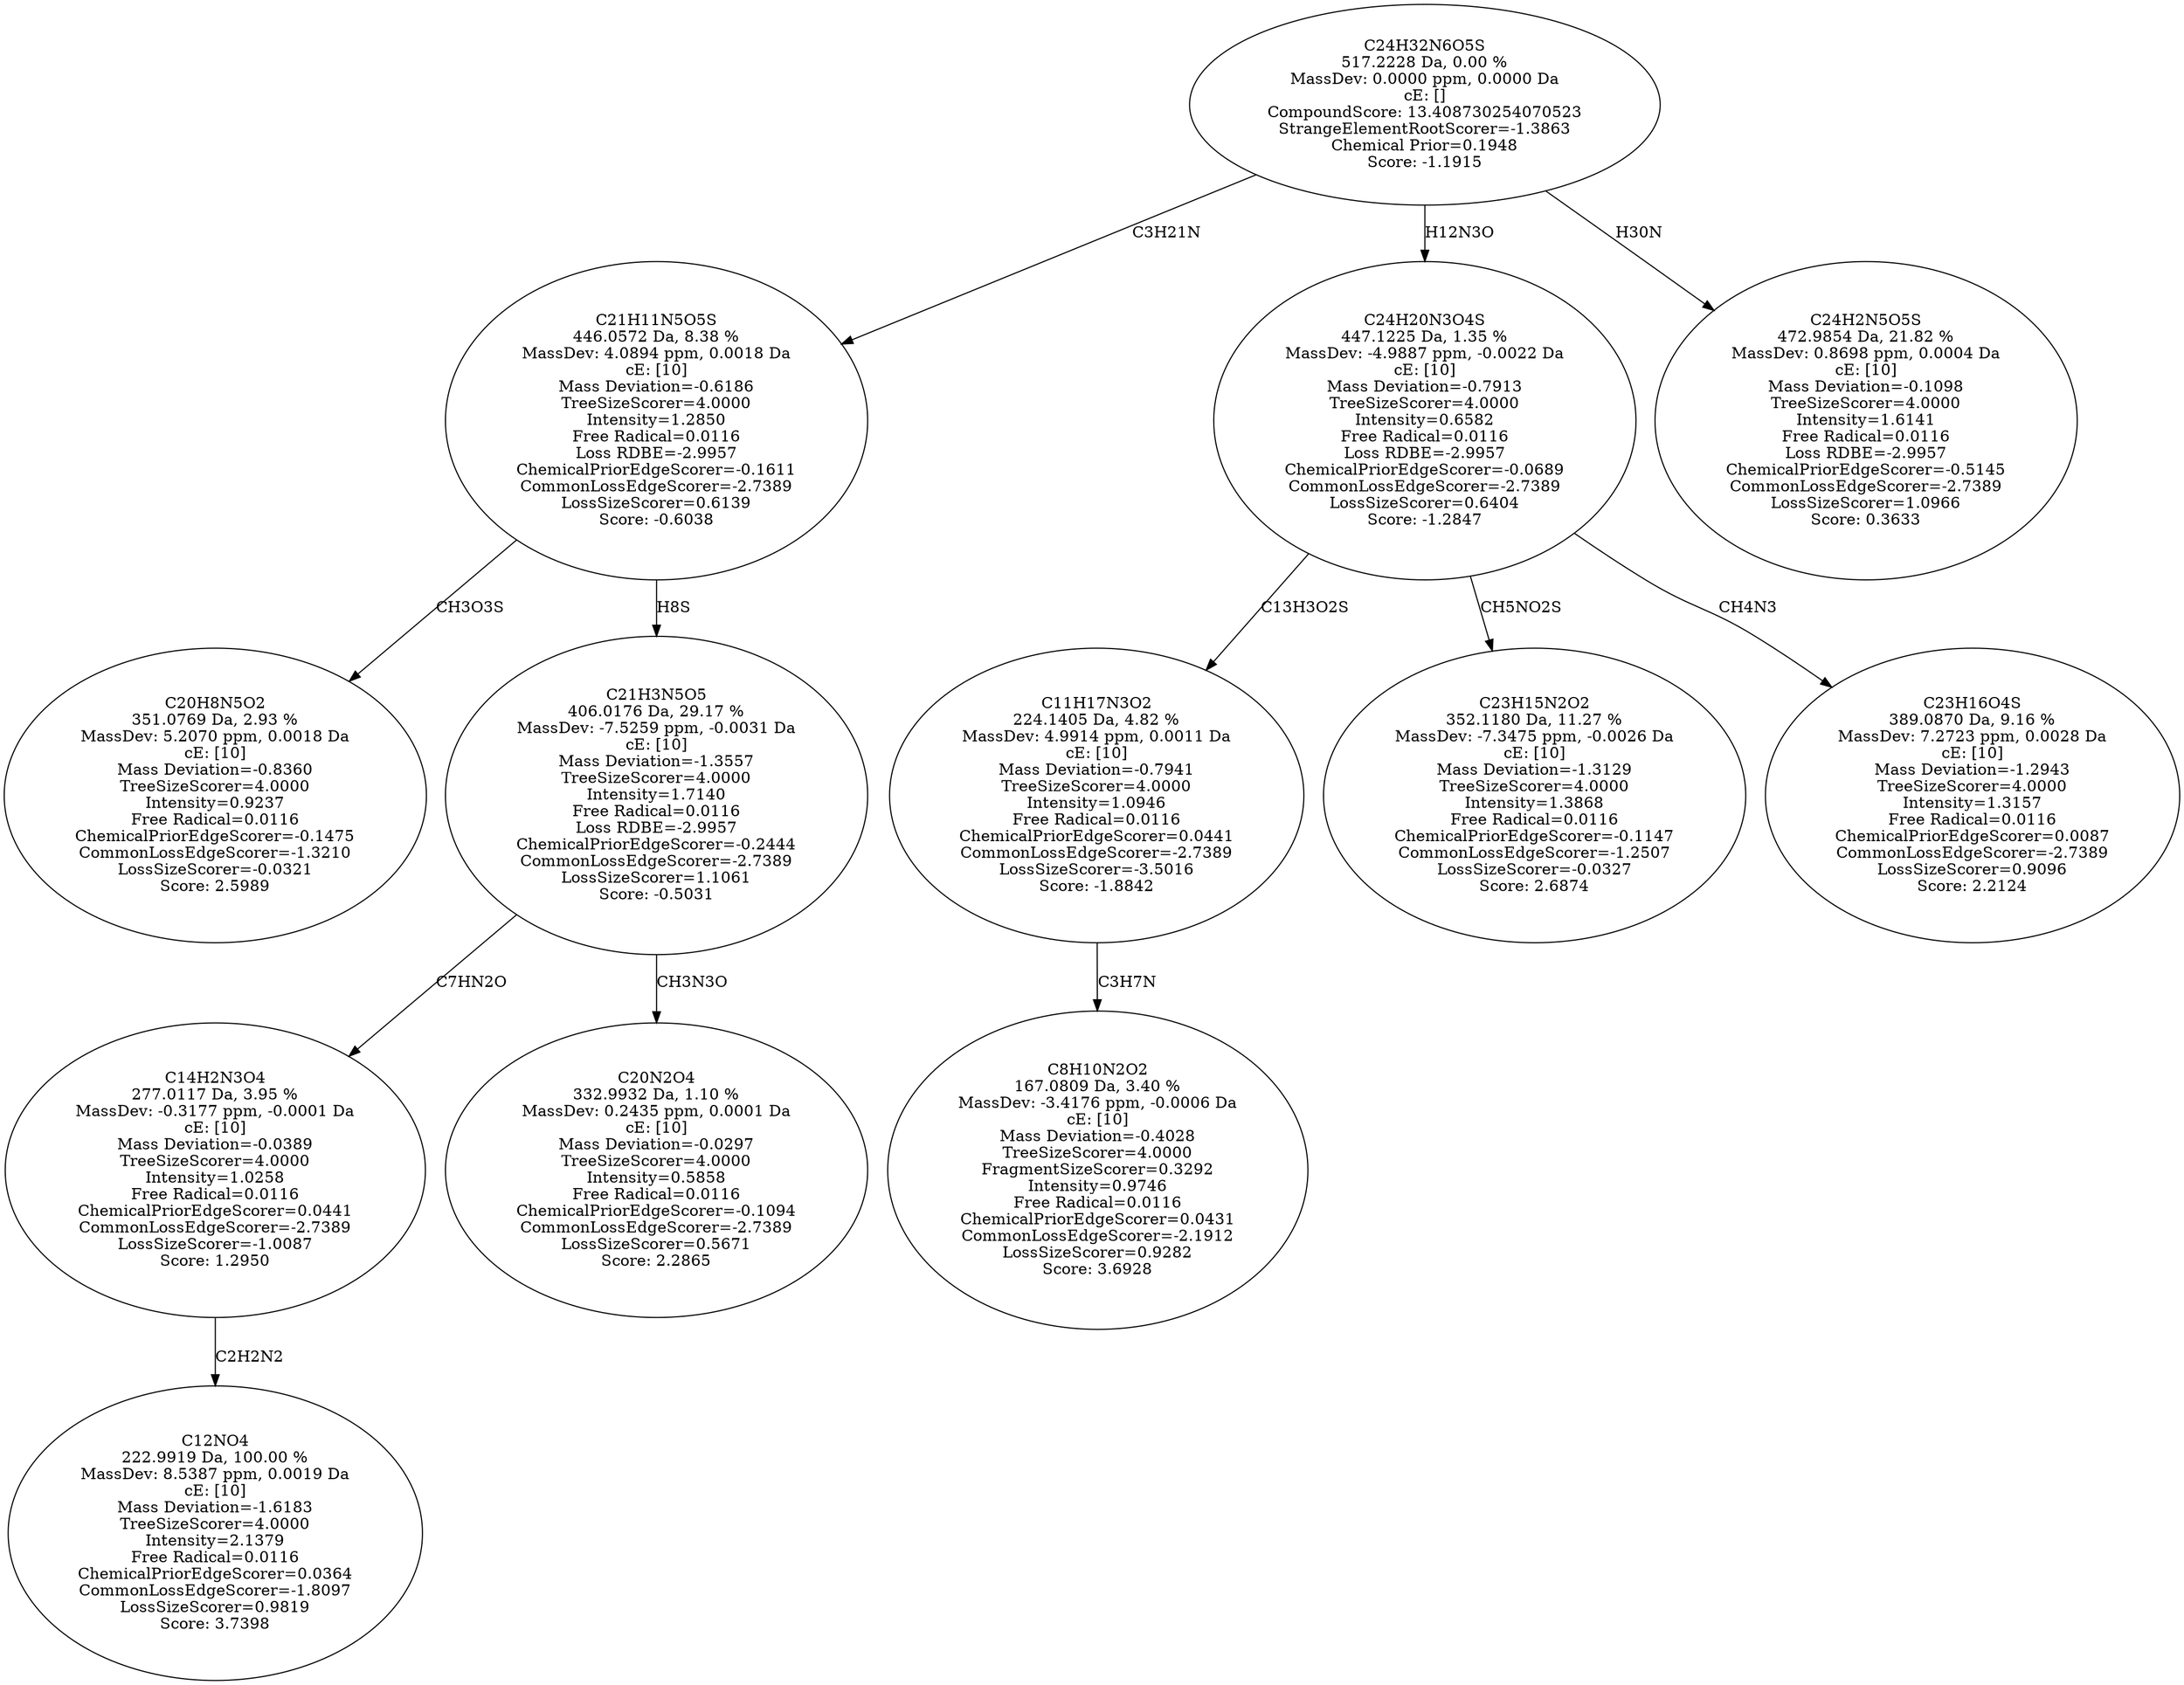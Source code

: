 strict digraph {
v1 [label="C20H8N5O2\n351.0769 Da, 2.93 %\nMassDev: 5.2070 ppm, 0.0018 Da\ncE: [10]\nMass Deviation=-0.8360\nTreeSizeScorer=4.0000\nIntensity=0.9237\nFree Radical=0.0116\nChemicalPriorEdgeScorer=-0.1475\nCommonLossEdgeScorer=-1.3210\nLossSizeScorer=-0.0321\nScore: 2.5989"];
v2 [label="C12NO4\n222.9919 Da, 100.00 %\nMassDev: 8.5387 ppm, 0.0019 Da\ncE: [10]\nMass Deviation=-1.6183\nTreeSizeScorer=4.0000\nIntensity=2.1379\nFree Radical=0.0116\nChemicalPriorEdgeScorer=0.0364\nCommonLossEdgeScorer=-1.8097\nLossSizeScorer=0.9819\nScore: 3.7398"];
v3 [label="C14H2N3O4\n277.0117 Da, 3.95 %\nMassDev: -0.3177 ppm, -0.0001 Da\ncE: [10]\nMass Deviation=-0.0389\nTreeSizeScorer=4.0000\nIntensity=1.0258\nFree Radical=0.0116\nChemicalPriorEdgeScorer=0.0441\nCommonLossEdgeScorer=-2.7389\nLossSizeScorer=-1.0087\nScore: 1.2950"];
v4 [label="C20N2O4\n332.9932 Da, 1.10 %\nMassDev: 0.2435 ppm, 0.0001 Da\ncE: [10]\nMass Deviation=-0.0297\nTreeSizeScorer=4.0000\nIntensity=0.5858\nFree Radical=0.0116\nChemicalPriorEdgeScorer=-0.1094\nCommonLossEdgeScorer=-2.7389\nLossSizeScorer=0.5671\nScore: 2.2865"];
v5 [label="C21H3N5O5\n406.0176 Da, 29.17 %\nMassDev: -7.5259 ppm, -0.0031 Da\ncE: [10]\nMass Deviation=-1.3557\nTreeSizeScorer=4.0000\nIntensity=1.7140\nFree Radical=0.0116\nLoss RDBE=-2.9957\nChemicalPriorEdgeScorer=-0.2444\nCommonLossEdgeScorer=-2.7389\nLossSizeScorer=1.1061\nScore: -0.5031"];
v6 [label="C21H11N5O5S\n446.0572 Da, 8.38 %\nMassDev: 4.0894 ppm, 0.0018 Da\ncE: [10]\nMass Deviation=-0.6186\nTreeSizeScorer=4.0000\nIntensity=1.2850\nFree Radical=0.0116\nLoss RDBE=-2.9957\nChemicalPriorEdgeScorer=-0.1611\nCommonLossEdgeScorer=-2.7389\nLossSizeScorer=0.6139\nScore: -0.6038"];
v7 [label="C8H10N2O2\n167.0809 Da, 3.40 %\nMassDev: -3.4176 ppm, -0.0006 Da\ncE: [10]\nMass Deviation=-0.4028\nTreeSizeScorer=4.0000\nFragmentSizeScorer=0.3292\nIntensity=0.9746\nFree Radical=0.0116\nChemicalPriorEdgeScorer=0.0431\nCommonLossEdgeScorer=-2.1912\nLossSizeScorer=0.9282\nScore: 3.6928"];
v8 [label="C11H17N3O2\n224.1405 Da, 4.82 %\nMassDev: 4.9914 ppm, 0.0011 Da\ncE: [10]\nMass Deviation=-0.7941\nTreeSizeScorer=4.0000\nIntensity=1.0946\nFree Radical=0.0116\nChemicalPriorEdgeScorer=0.0441\nCommonLossEdgeScorer=-2.7389\nLossSizeScorer=-3.5016\nScore: -1.8842"];
v9 [label="C23H15N2O2\n352.1180 Da, 11.27 %\nMassDev: -7.3475 ppm, -0.0026 Da\ncE: [10]\nMass Deviation=-1.3129\nTreeSizeScorer=4.0000\nIntensity=1.3868\nFree Radical=0.0116\nChemicalPriorEdgeScorer=-0.1147\nCommonLossEdgeScorer=-1.2507\nLossSizeScorer=-0.0327\nScore: 2.6874"];
v10 [label="C23H16O4S\n389.0870 Da, 9.16 %\nMassDev: 7.2723 ppm, 0.0028 Da\ncE: [10]\nMass Deviation=-1.2943\nTreeSizeScorer=4.0000\nIntensity=1.3157\nFree Radical=0.0116\nChemicalPriorEdgeScorer=0.0087\nCommonLossEdgeScorer=-2.7389\nLossSizeScorer=0.9096\nScore: 2.2124"];
v11 [label="C24H20N3O4S\n447.1225 Da, 1.35 %\nMassDev: -4.9887 ppm, -0.0022 Da\ncE: [10]\nMass Deviation=-0.7913\nTreeSizeScorer=4.0000\nIntensity=0.6582\nFree Radical=0.0116\nLoss RDBE=-2.9957\nChemicalPriorEdgeScorer=-0.0689\nCommonLossEdgeScorer=-2.7389\nLossSizeScorer=0.6404\nScore: -1.2847"];
v12 [label="C24H2N5O5S\n472.9854 Da, 21.82 %\nMassDev: 0.8698 ppm, 0.0004 Da\ncE: [10]\nMass Deviation=-0.1098\nTreeSizeScorer=4.0000\nIntensity=1.6141\nFree Radical=0.0116\nLoss RDBE=-2.9957\nChemicalPriorEdgeScorer=-0.5145\nCommonLossEdgeScorer=-2.7389\nLossSizeScorer=1.0966\nScore: 0.3633"];
v13 [label="C24H32N6O5S\n517.2228 Da, 0.00 %\nMassDev: 0.0000 ppm, 0.0000 Da\ncE: []\nCompoundScore: 13.408730254070523\nStrangeElementRootScorer=-1.3863\nChemical Prior=0.1948\nScore: -1.1915"];
v6 -> v1 [label="CH3O3S"];
v3 -> v2 [label="C2H2N2"];
v5 -> v3 [label="C7HN2O"];
v5 -> v4 [label="CH3N3O"];
v6 -> v5 [label="H8S"];
v13 -> v6 [label="C3H21N"];
v8 -> v7 [label="C3H7N"];
v11 -> v8 [label="C13H3O2S"];
v11 -> v9 [label="CH5NO2S"];
v11 -> v10 [label="CH4N3"];
v13 -> v11 [label="H12N3O"];
v13 -> v12 [label="H30N"];
}